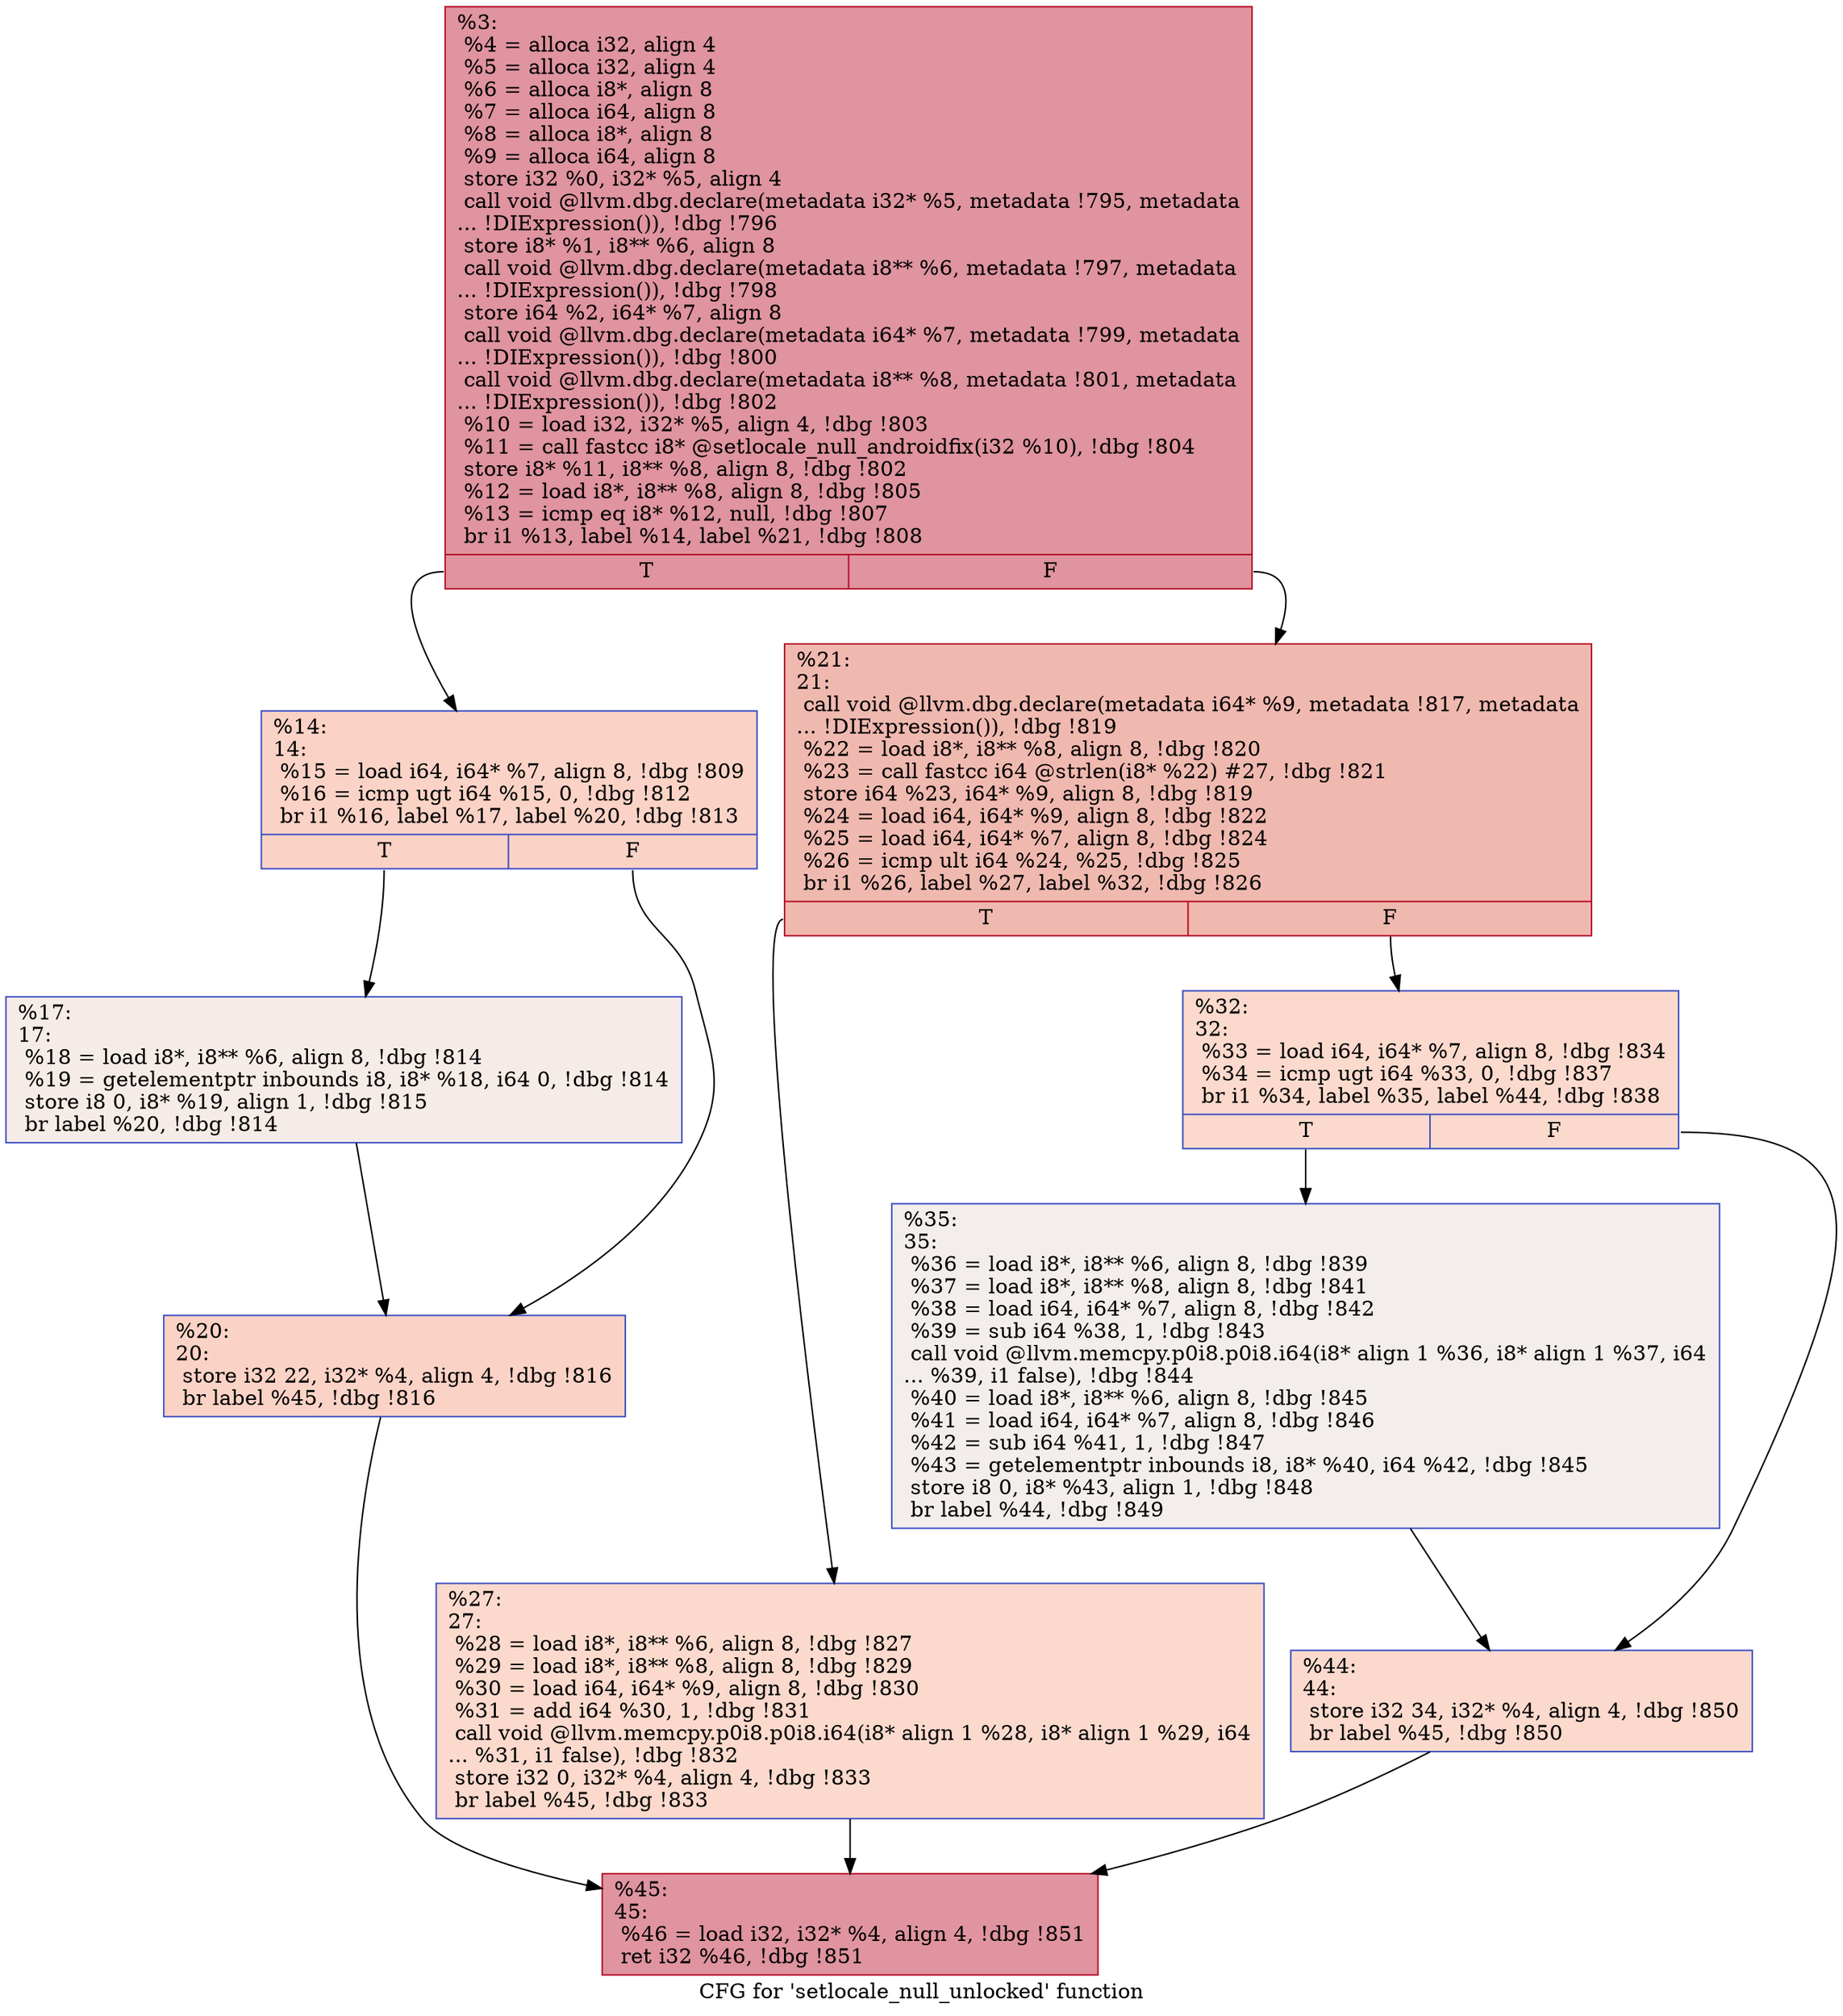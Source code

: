digraph "CFG for 'setlocale_null_unlocked' function" {
	label="CFG for 'setlocale_null_unlocked' function";

	Node0x23086a0 [shape=record,color="#b70d28ff", style=filled, fillcolor="#b70d2870",label="{%3:\l  %4 = alloca i32, align 4\l  %5 = alloca i32, align 4\l  %6 = alloca i8*, align 8\l  %7 = alloca i64, align 8\l  %8 = alloca i8*, align 8\l  %9 = alloca i64, align 8\l  store i32 %0, i32* %5, align 4\l  call void @llvm.dbg.declare(metadata i32* %5, metadata !795, metadata\l... !DIExpression()), !dbg !796\l  store i8* %1, i8** %6, align 8\l  call void @llvm.dbg.declare(metadata i8** %6, metadata !797, metadata\l... !DIExpression()), !dbg !798\l  store i64 %2, i64* %7, align 8\l  call void @llvm.dbg.declare(metadata i64* %7, metadata !799, metadata\l... !DIExpression()), !dbg !800\l  call void @llvm.dbg.declare(metadata i8** %8, metadata !801, metadata\l... !DIExpression()), !dbg !802\l  %10 = load i32, i32* %5, align 4, !dbg !803\l  %11 = call fastcc i8* @setlocale_null_androidfix(i32 %10), !dbg !804\l  store i8* %11, i8** %8, align 8, !dbg !802\l  %12 = load i8*, i8** %8, align 8, !dbg !805\l  %13 = icmp eq i8* %12, null, !dbg !807\l  br i1 %13, label %14, label %21, !dbg !808\l|{<s0>T|<s1>F}}"];
	Node0x23086a0:s0 -> Node0x23095d0;
	Node0x23086a0:s1 -> Node0x23096c0;
	Node0x23095d0 [shape=record,color="#3d50c3ff", style=filled, fillcolor="#f59c7d70",label="{%14:\l14:                                               \l  %15 = load i64, i64* %7, align 8, !dbg !809\l  %16 = icmp ugt i64 %15, 0, !dbg !812\l  br i1 %16, label %17, label %20, !dbg !813\l|{<s0>T|<s1>F}}"];
	Node0x23095d0:s0 -> Node0x2309620;
	Node0x23095d0:s1 -> Node0x2309670;
	Node0x2309620 [shape=record,color="#3d50c3ff", style=filled, fillcolor="#ead5c970",label="{%17:\l17:                                               \l  %18 = load i8*, i8** %6, align 8, !dbg !814\l  %19 = getelementptr inbounds i8, i8* %18, i64 0, !dbg !814\l  store i8 0, i8* %19, align 1, !dbg !815\l  br label %20, !dbg !814\l}"];
	Node0x2309620 -> Node0x2309670;
	Node0x2309670 [shape=record,color="#3d50c3ff", style=filled, fillcolor="#f59c7d70",label="{%20:\l20:                                               \l  store i32 22, i32* %4, align 4, !dbg !816\l  br label %45, !dbg !816\l}"];
	Node0x2309670 -> Node0x2309850;
	Node0x23096c0 [shape=record,color="#b70d28ff", style=filled, fillcolor="#de614d70",label="{%21:\l21:                                               \l  call void @llvm.dbg.declare(metadata i64* %9, metadata !817, metadata\l... !DIExpression()), !dbg !819\l  %22 = load i8*, i8** %8, align 8, !dbg !820\l  %23 = call fastcc i64 @strlen(i8* %22) #27, !dbg !821\l  store i64 %23, i64* %9, align 8, !dbg !819\l  %24 = load i64, i64* %9, align 8, !dbg !822\l  %25 = load i64, i64* %7, align 8, !dbg !824\l  %26 = icmp ult i64 %24, %25, !dbg !825\l  br i1 %26, label %27, label %32, !dbg !826\l|{<s0>T|<s1>F}}"];
	Node0x23096c0:s0 -> Node0x2309710;
	Node0x23096c0:s1 -> Node0x2309760;
	Node0x2309710 [shape=record,color="#3d50c3ff", style=filled, fillcolor="#f7ac8e70",label="{%27:\l27:                                               \l  %28 = load i8*, i8** %6, align 8, !dbg !827\l  %29 = load i8*, i8** %8, align 8, !dbg !829\l  %30 = load i64, i64* %9, align 8, !dbg !830\l  %31 = add i64 %30, 1, !dbg !831\l  call void @llvm.memcpy.p0i8.p0i8.i64(i8* align 1 %28, i8* align 1 %29, i64\l... %31, i1 false), !dbg !832\l  store i32 0, i32* %4, align 4, !dbg !833\l  br label %45, !dbg !833\l}"];
	Node0x2309710 -> Node0x2309850;
	Node0x2309760 [shape=record,color="#3d50c3ff", style=filled, fillcolor="#f7ac8e70",label="{%32:\l32:                                               \l  %33 = load i64, i64* %7, align 8, !dbg !834\l  %34 = icmp ugt i64 %33, 0, !dbg !837\l  br i1 %34, label %35, label %44, !dbg !838\l|{<s0>T|<s1>F}}"];
	Node0x2309760:s0 -> Node0x23097b0;
	Node0x2309760:s1 -> Node0x2309800;
	Node0x23097b0 [shape=record,color="#3d50c3ff", style=filled, fillcolor="#e3d9d370",label="{%35:\l35:                                               \l  %36 = load i8*, i8** %6, align 8, !dbg !839\l  %37 = load i8*, i8** %8, align 8, !dbg !841\l  %38 = load i64, i64* %7, align 8, !dbg !842\l  %39 = sub i64 %38, 1, !dbg !843\l  call void @llvm.memcpy.p0i8.p0i8.i64(i8* align 1 %36, i8* align 1 %37, i64\l... %39, i1 false), !dbg !844\l  %40 = load i8*, i8** %6, align 8, !dbg !845\l  %41 = load i64, i64* %7, align 8, !dbg !846\l  %42 = sub i64 %41, 1, !dbg !847\l  %43 = getelementptr inbounds i8, i8* %40, i64 %42, !dbg !845\l  store i8 0, i8* %43, align 1, !dbg !848\l  br label %44, !dbg !849\l}"];
	Node0x23097b0 -> Node0x2309800;
	Node0x2309800 [shape=record,color="#3d50c3ff", style=filled, fillcolor="#f7ac8e70",label="{%44:\l44:                                               \l  store i32 34, i32* %4, align 4, !dbg !850\l  br label %45, !dbg !850\l}"];
	Node0x2309800 -> Node0x2309850;
	Node0x2309850 [shape=record,color="#b70d28ff", style=filled, fillcolor="#b70d2870",label="{%45:\l45:                                               \l  %46 = load i32, i32* %4, align 4, !dbg !851\l  ret i32 %46, !dbg !851\l}"];
}
